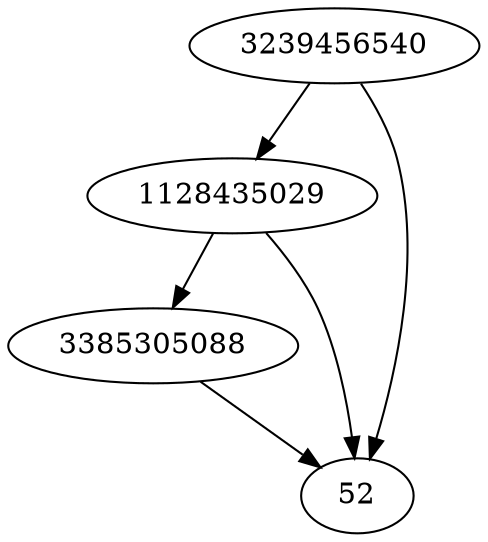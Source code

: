 strict digraph  {
3385305088;
3239456540;
1128435029;
52;
3385305088 -> 52;
3239456540 -> 52;
3239456540 -> 1128435029;
1128435029 -> 52;
1128435029 -> 3385305088;
}

